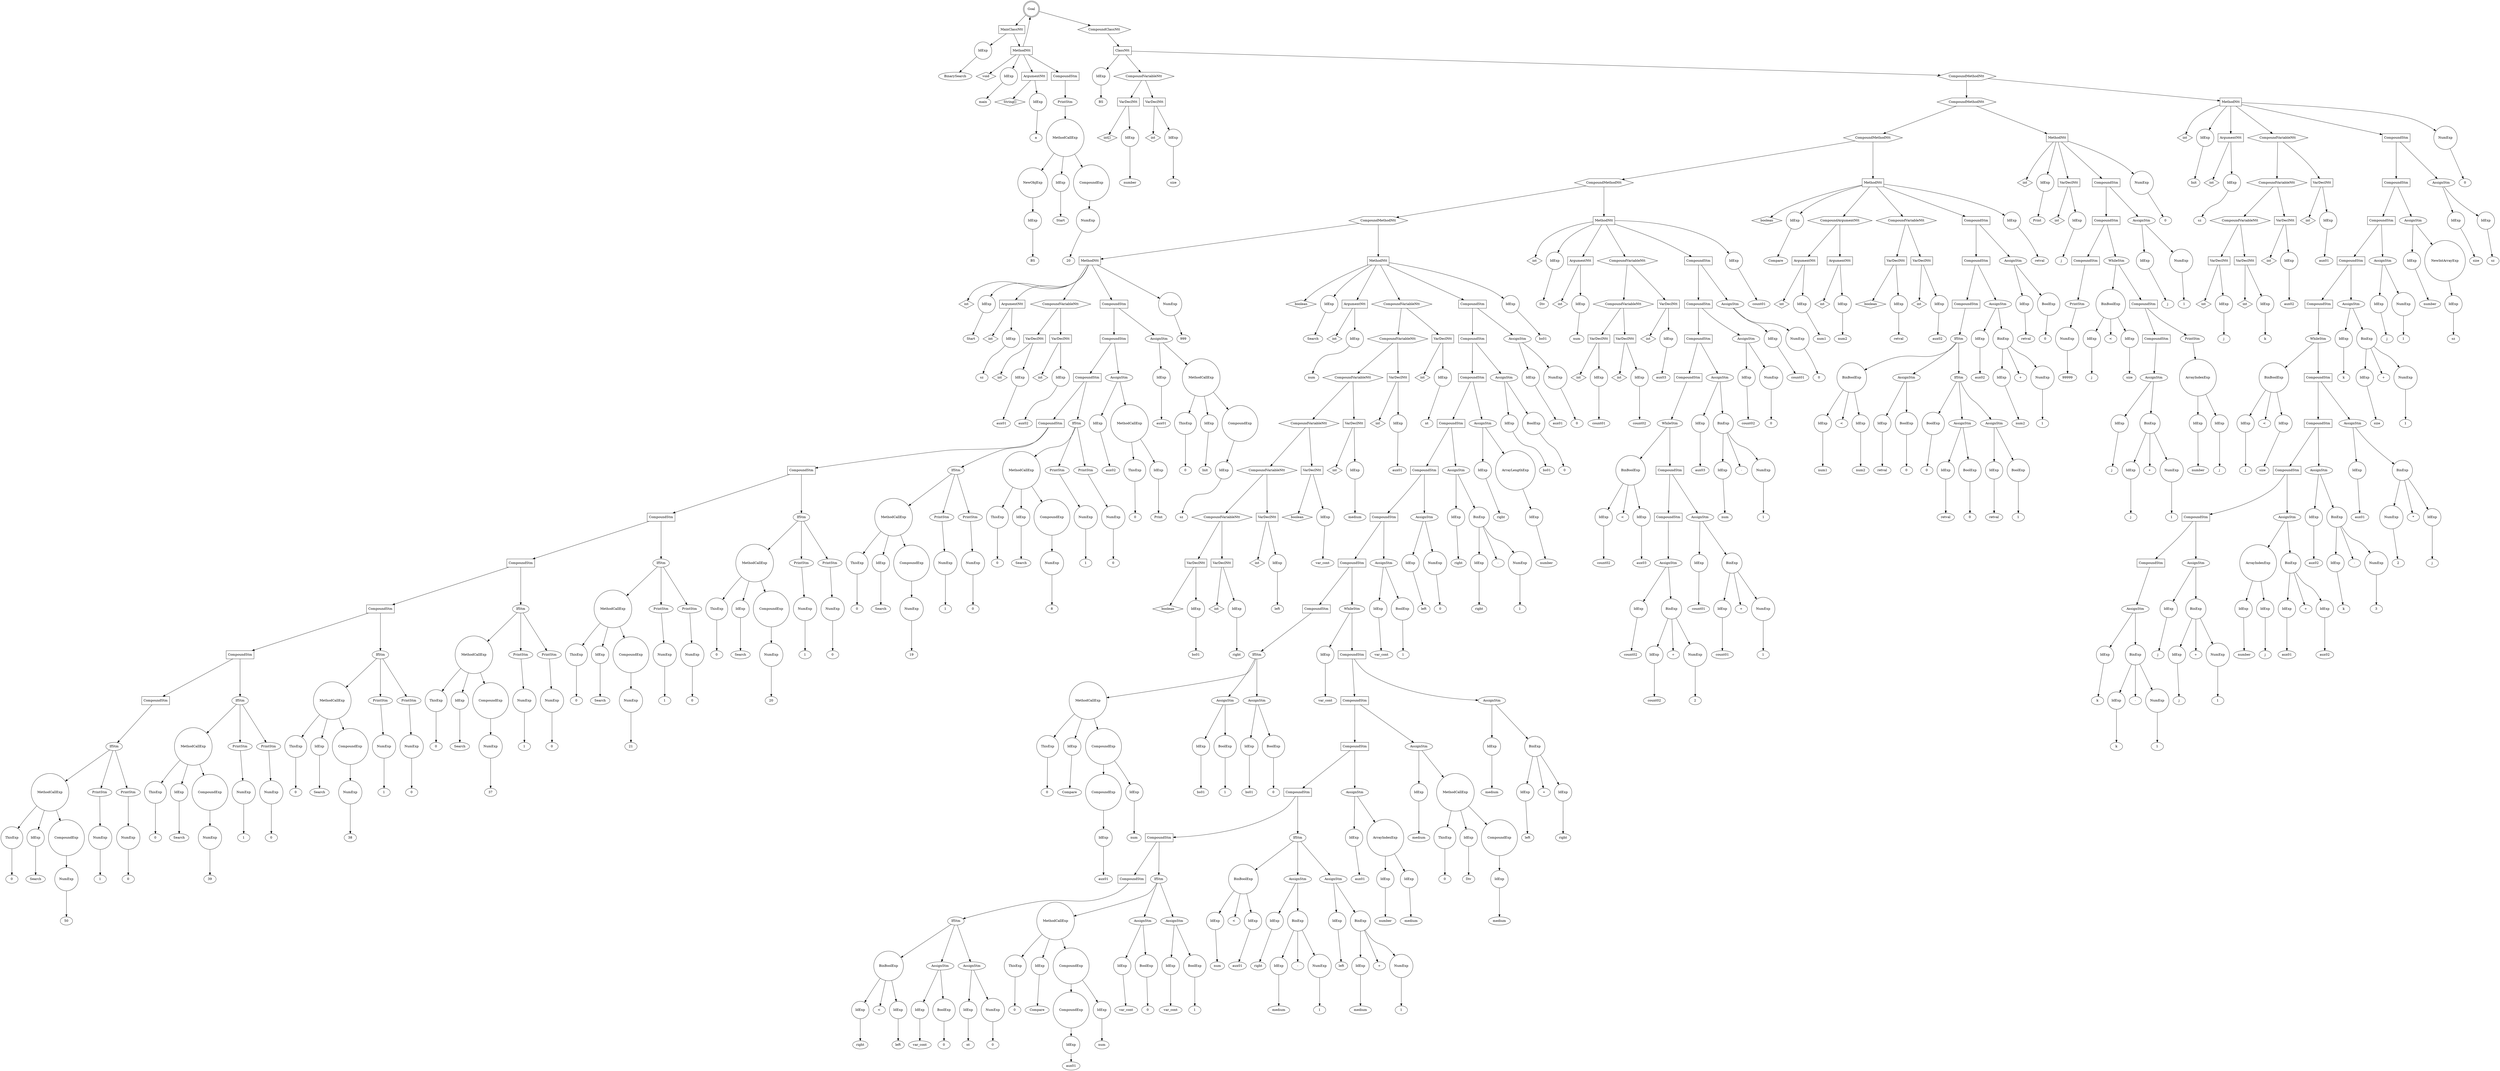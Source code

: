 digraph my_graph {
-1261414160;
-1261414160[label = "Goal", shape = "doublecircle"];
-1261414160->-1261434512;
-1261434512[label = "MainClassNtt", shape = "box"];
-1261434512->-1261434080
-1261434080[label = "IdExp", shape = "circle"];
-1261434080->-1261434064;
-1261434064[label = "BinarySearch"];
-1261434512->-1250949296;
-1250949296[label = "MethodNtt", shape = "box"];
-1250949296->-1261434560;
-1261434560[label = "void", shape = "diamond" ];
-1250949296->-1261434608
-1261434608[label = "IdExp", shape = "circle"];
-1261434608->-1261434592;
-1261434592[label = "main"];
-1250949296->-1261434704;
-1261434704[label = "ArgumentNtt", shape = "box"];
-1261434704->-1261434656;
-1261434656[label = "String[]", shape = "diamond" ];
-1261434704->-1261434128
-1261434128[label = "IdExp", shape = "circle"];
-1261434128->-1261434112;
-1261434112[label = "a"];
-1250949296->-1261434464;
-1261434464[label = "CompoundStm", shape = "polygon"];
-1261434464->-1259338736;
-1259338736[label = "PrintStm", shape = "ellipse"];
-1259338736->-1261434416
-1261434416[label = "MethodCallExp", shape = "circle"];
-1261434416->-1261434224
-1261434224[label = "NewObjExp", shape = "circle"];
-1261434224->-1261434176
-1261434176[label = "IdExp", shape = "circle"];
-1261434176->-1261434160;
-1261434160[label = "BS"];
-1261434416->-1261434272
-1261434272[label = "IdExp", shape = "circle"];
-1261434272->-1261434256;
-1261434256[label = "Start"];
-1261434416->-1261434368;
-1261434368[label = "CompoundExp", shape = "circle"];
-1261434368->-1261434320
-1261434320[label = "NumExp", shape = "circle"];
-1261434320->-1261434304;
-1261434304[label = "20"];
-1250949296->-1261414160->-1261414112;
-1261414112[label = "CompoundClassNtt", shape = "hexagon"];
-1261414112->-1261414064;
-1261414064[label = "ClassNtt", shape = "box"];
-1261414064->-1261434896
-1261434896[label = "IdExp", shape = "circle"];
-1261434896->-1261434880;
-1261434880[label = "BS"];
-1261414064->-1261435280;
-1261435280[label = "CompoundVariableNtt", shape = "hexagon"];
-1261435280->-1261435040;
-1261435040[label = "VarDeclNtt", shape = "box"];
-1261435040->-1261434944;
-1261434944[label = "int[]", shape = "diamond" ];
-1261435040->-1261434992
-1261434992[label = "IdExp", shape = "circle"];
-1261434992->-1261434976;
-1261434976[label = "number"];
-1261435280->-1261435232;
-1261435232[label = "VarDeclNtt", shape = "box"];
-1261435232->-1261435136;
-1261435136[label = "int", shape = "diamond" ];
-1261435232->-1261435184
-1261435184[label = "IdExp", shape = "circle"];
-1261435184->-1261435168;
-1261435168[label = "size"];
-1261414064->-1261414016;
-1261414016[label = "CompoundMethodNtt", shape = "hexagon"];
-1261414016->-1261416320;
-1261416320[label = "CompoundMethodNtt", shape = "hexagon"];
-1261416320->-1261421072;
-1261421072[label = "CompoundMethodNtt", shape = "hexagon"];
-1261421072->-1261418720;
-1261418720[label = "CompoundMethodNtt", shape = "hexagon"];
-1261418720->-1261422416;
-1261422416[label = "CompoundMethodNtt", shape = "hexagon"];
-1261422416->-1250949872;
-1250949872[label = "MethodNtt", shape = "box"];
-1250949872->-1261435328;
-1261435328[label = "int", shape = "diamond" ];
-1250949872->-1261435376
-1261435376[label = "IdExp", shape = "circle"];
-1261435376->-1261435360;
-1261435360[label = "Start"];
-1250949872->-1261435520;
-1261435520[label = "ArgumentNtt", shape = "box"];
-1261435520->-1261435424;
-1261435424[label = "int", shape = "diamond" ];
-1261435520->-1261435472
-1261435472[label = "IdExp", shape = "circle"];
-1261435472->-1261435456;
-1261435456[label = "sz"];
-1250949872->-1261435952;
-1261435952[label = "CompoundVariableNtt", shape = "hexagon"];
-1261435952->-1261435712;
-1261435712[label = "VarDeclNtt", shape = "box"];
-1261435712->-1261435616;
-1261435616[label = "int", shape = "diamond" ];
-1261435712->-1261435664
-1261435664[label = "IdExp", shape = "circle"];
-1261435664->-1261435648;
-1261435648[label = "aux01"];
-1261435952->-1261435904;
-1261435904[label = "VarDeclNtt", shape = "box"];
-1261435904->-1261435808;
-1261435808[label = "int", shape = "diamond" ];
-1261435904->-1261435856
-1261435856[label = "IdExp", shape = "circle"];
-1261435856->-1261435840;
-1261435840[label = "aux02"];
-1250949872->-1261427792;
-1261427792[label = "CompoundStm", shape = "polygon"];
-1261427792->-1261427744;
-1261427744[label = "CompoundStm", shape = "polygon"];
-1261427744->-1261433840;
-1261433840[label = "CompoundStm", shape = "polygon"];
-1261433840->-1261433792;
-1261433792[label = "CompoundStm", shape = "polygon"];
-1261433792->-1261433744;
-1261433744[label = "CompoundStm", shape = "polygon"];
-1261433744->-1261433696;
-1261433696[label = "CompoundStm", shape = "polygon"];
-1261433696->-1261433648;
-1261433648[label = "CompoundStm", shape = "polygon"];
-1261433648->-1261433600;
-1261433600[label = "CompoundStm", shape = "polygon"];
-1261433600->-1261433552;
-1261433552[label = "CompoundStm", shape = "polygon"];
-1261433552->-1261433504;
-1261433504[label = "CompoundStm", shape = "polygon"];
-1261433504->-1261433456;
-1261433456[label = "IfStm", shape = "ellipse"];
-1261433456->-1261433312
-1261433312[label = "MethodCallExp", shape = "circle"];
-1261433312->-1261433120
-1261433120[label = "ThisExp", shape = "circle"];
-1261433120->-1261433104;
-1261433104[label = "0"];
-1261433312->-1261433168
-1261433168[label = "IdExp", shape = "circle"];
-1261433168->-1261433152;
-1261433152[label = "Search"];
-1261433312->-1261433264;
-1261433264[label = "CompoundExp", shape = "circle"];
-1261433264->-1261433216
-1261433216[label = "NumExp", shape = "circle"];
-1261433216->-1261433200;
-1261433200[label = "50"];
-1261433456->-1259336336;
-1259336336[label = "PrintStm", shape = "ellipse"];
-1259336336->-1261433360
-1261433360[label = "NumExp", shape = "circle"];
-1261433360->-1261433344;
-1261433344[label = "1"];
-1261433456->-1259336368;
-1259336368[label = "PrintStm", shape = "ellipse"];
-1259336368->-1261433408
-1261433408[label = "NumExp", shape = "circle"];
-1261433408->-1261433392;
-1261433392[label = "0"];
-1261433552->-1261433072;
-1261433072[label = "IfStm", shape = "ellipse"];
-1261433072->-1261432928
-1261432928[label = "MethodCallExp", shape = "circle"];
-1261432928->-1261432736
-1261432736[label = "ThisExp", shape = "circle"];
-1261432736->-1261432720;
-1261432720[label = "0"];
-1261432928->-1261432784
-1261432784[label = "IdExp", shape = "circle"];
-1261432784->-1261432768;
-1261432768[label = "Search"];
-1261432928->-1261432880;
-1261432880[label = "CompoundExp", shape = "circle"];
-1261432880->-1261432832
-1261432832[label = "NumExp", shape = "circle"];
-1261432832->-1261432816;
-1261432816[label = "39"];
-1261433072->-1259336240;
-1259336240[label = "PrintStm", shape = "ellipse"];
-1259336240->-1261432976
-1261432976[label = "NumExp", shape = "circle"];
-1261432976->-1261432960;
-1261432960[label = "1"];
-1261433072->-1259336272;
-1259336272[label = "PrintStm", shape = "ellipse"];
-1259336272->-1261433024
-1261433024[label = "NumExp", shape = "circle"];
-1261433024->-1261433008;
-1261433008[label = "0"];
-1261433600->-1261432688;
-1261432688[label = "IfStm", shape = "ellipse"];
-1261432688->-1261432544
-1261432544[label = "MethodCallExp", shape = "circle"];
-1261432544->-1261432352
-1261432352[label = "ThisExp", shape = "circle"];
-1261432352->-1261432336;
-1261432336[label = "0"];
-1261432544->-1261432400
-1261432400[label = "IdExp", shape = "circle"];
-1261432400->-1261432384;
-1261432384[label = "Search"];
-1261432544->-1261432496;
-1261432496[label = "CompoundExp", shape = "circle"];
-1261432496->-1261432448
-1261432448[label = "NumExp", shape = "circle"];
-1261432448->-1261432432;
-1261432432[label = "38"];
-1261432688->-1259336144;
-1259336144[label = "PrintStm", shape = "ellipse"];
-1259336144->-1261432592
-1261432592[label = "NumExp", shape = "circle"];
-1261432592->-1261432576;
-1261432576[label = "1"];
-1261432688->-1259336176;
-1259336176[label = "PrintStm", shape = "ellipse"];
-1259336176->-1261432640
-1261432640[label = "NumExp", shape = "circle"];
-1261432640->-1261432624;
-1261432624[label = "0"];
-1261433648->-1261432304;
-1261432304[label = "IfStm", shape = "ellipse"];
-1261432304->-1261432160
-1261432160[label = "MethodCallExp", shape = "circle"];
-1261432160->-1261431968
-1261431968[label = "ThisExp", shape = "circle"];
-1261431968->-1261431952;
-1261431952[label = "0"];
-1261432160->-1261432016
-1261432016[label = "IdExp", shape = "circle"];
-1261432016->-1261432000;
-1261432000[label = "Search"];
-1261432160->-1261432112;
-1261432112[label = "CompoundExp", shape = "circle"];
-1261432112->-1261432064
-1261432064[label = "NumExp", shape = "circle"];
-1261432064->-1261432048;
-1261432048[label = "37"];
-1261432304->-1259336048;
-1259336048[label = "PrintStm", shape = "ellipse"];
-1259336048->-1261432208
-1261432208[label = "NumExp", shape = "circle"];
-1261432208->-1261432192;
-1261432192[label = "1"];
-1261432304->-1259336080;
-1259336080[label = "PrintStm", shape = "ellipse"];
-1259336080->-1261432256
-1261432256[label = "NumExp", shape = "circle"];
-1261432256->-1261432240;
-1261432240[label = "0"];
-1261433696->-1261431920;
-1261431920[label = "IfStm", shape = "ellipse"];
-1261431920->-1261431776
-1261431776[label = "MethodCallExp", shape = "circle"];
-1261431776->-1261431584
-1261431584[label = "ThisExp", shape = "circle"];
-1261431584->-1261431568;
-1261431568[label = "0"];
-1261431776->-1261431632
-1261431632[label = "IdExp", shape = "circle"];
-1261431632->-1261431616;
-1261431616[label = "Search"];
-1261431776->-1261431728;
-1261431728[label = "CompoundExp", shape = "circle"];
-1261431728->-1261431680
-1261431680[label = "NumExp", shape = "circle"];
-1261431680->-1261431664;
-1261431664[label = "21"];
-1261431920->-1259335952;
-1259335952[label = "PrintStm", shape = "ellipse"];
-1259335952->-1261431824
-1261431824[label = "NumExp", shape = "circle"];
-1261431824->-1261431808;
-1261431808[label = "1"];
-1261431920->-1259335984;
-1259335984[label = "PrintStm", shape = "ellipse"];
-1259335984->-1261431872
-1261431872[label = "NumExp", shape = "circle"];
-1261431872->-1261431856;
-1261431856[label = "0"];
-1261433744->-1261431536;
-1261431536[label = "IfStm", shape = "ellipse"];
-1261431536->-1261431392
-1261431392[label = "MethodCallExp", shape = "circle"];
-1261431392->-1261431200
-1261431200[label = "ThisExp", shape = "circle"];
-1261431200->-1261431184;
-1261431184[label = "0"];
-1261431392->-1261431248
-1261431248[label = "IdExp", shape = "circle"];
-1261431248->-1261431232;
-1261431232[label = "Search"];
-1261431392->-1261431344;
-1261431344[label = "CompoundExp", shape = "circle"];
-1261431344->-1261431296
-1261431296[label = "NumExp", shape = "circle"];
-1261431296->-1261431280;
-1261431280[label = "20"];
-1261431536->-1259335856;
-1259335856[label = "PrintStm", shape = "ellipse"];
-1259335856->-1261431440
-1261431440[label = "NumExp", shape = "circle"];
-1261431440->-1261431424;
-1261431424[label = "1"];
-1261431536->-1259335888;
-1259335888[label = "PrintStm", shape = "ellipse"];
-1259335888->-1261431488
-1261431488[label = "NumExp", shape = "circle"];
-1261431488->-1261431472;
-1261431472[label = "0"];
-1261433792->-1261431152;
-1261431152[label = "IfStm", shape = "ellipse"];
-1261431152->-1261431008
-1261431008[label = "MethodCallExp", shape = "circle"];
-1261431008->-1261430816
-1261430816[label = "ThisExp", shape = "circle"];
-1261430816->-1261430800;
-1261430800[label = "0"];
-1261431008->-1261430864
-1261430864[label = "IdExp", shape = "circle"];
-1261430864->-1261430848;
-1261430848[label = "Search"];
-1261431008->-1261430960;
-1261430960[label = "CompoundExp", shape = "circle"];
-1261430960->-1261430912
-1261430912[label = "NumExp", shape = "circle"];
-1261430912->-1261430896;
-1261430896[label = "19"];
-1261431152->-1259335760;
-1259335760[label = "PrintStm", shape = "ellipse"];
-1259335760->-1261431056
-1261431056[label = "NumExp", shape = "circle"];
-1261431056->-1261431040;
-1261431040[label = "1"];
-1261431152->-1259335792;
-1259335792[label = "PrintStm", shape = "ellipse"];
-1259335792->-1261431104
-1261431104[label = "NumExp", shape = "circle"];
-1261431104->-1261431088;
-1261431088[label = "0"];
-1261433840->-1261436912;
-1261436912[label = "IfStm", shape = "ellipse"];
-1261436912->-1261436768
-1261436768[label = "MethodCallExp", shape = "circle"];
-1261436768->-1261436576
-1261436576[label = "ThisExp", shape = "circle"];
-1261436576->-1261436560;
-1261436560[label = "0"];
-1261436768->-1261436624
-1261436624[label = "IdExp", shape = "circle"];
-1261436624->-1261436608;
-1261436608[label = "Search"];
-1261436768->-1261436720;
-1261436720[label = "CompoundExp", shape = "circle"];
-1261436720->-1261436672
-1261436672[label = "NumExp", shape = "circle"];
-1261436672->-1261436656;
-1261436656[label = "8"];
-1261436912->-1259339760;
-1259339760[label = "PrintStm", shape = "ellipse"];
-1259339760->-1261436816
-1261436816[label = "NumExp", shape = "circle"];
-1261436816->-1261436800;
-1261436800[label = "1"];
-1261436912->-1259335696;
-1259335696[label = "PrintStm", shape = "ellipse"];
-1259335696->-1261436864
-1261436864[label = "NumExp", shape = "circle"];
-1261436864->-1261436848;
-1261436848[label = "0"];
-1261427744->-1261436528;
-1261436528[label = "AssignStm", shape = "ellipse"];
-1261436528->-1261436336
-1261436336[label = "IdExp", shape = "circle"];
-1261436336->-1261436320;
-1261436320[label = "aux02"];
-1261436528->-1261436480
-1261436480[label = "MethodCallExp", shape = "circle"];
-1261436480->-1261436384
-1261436384[label = "ThisExp", shape = "circle"];
-1261436384->-1261436368;
-1261436368[label = "0"];
-1261436480->-1261436432
-1261436432[label = "IdExp", shape = "circle"];
-1261436432->-1261436416;
-1261436416[label = "Print"];
-1261427792->-1261436288;
-1261436288[label = "AssignStm", shape = "ellipse"];
-1261436288->-1261436000
-1261436000[label = "IdExp", shape = "circle"];
-1261436000->-1261435984;
-1261435984[label = "aux01"];
-1261436288->-1261436240
-1261436240[label = "MethodCallExp", shape = "circle"];
-1261436240->-1261436048
-1261436048[label = "ThisExp", shape = "circle"];
-1261436048->-1261436032;
-1261436032[label = "0"];
-1261436240->-1261436096
-1261436096[label = "IdExp", shape = "circle"];
-1261436096->-1261436080;
-1261436080[label = "Init"];
-1261436240->-1261436192;
-1261436192[label = "CompoundExp", shape = "circle"];
-1261436192->-1261436144
-1261436144[label = "IdExp", shape = "circle"];
-1261436144->-1261436128;
-1261436128[label = "sz"];
-1250949872->-1261427840
-1261427840[label = "NumExp", shape = "circle"];
-1261427840->-1261427824;
-1261427824[label = "999"];
-1261422416->-1250950512;
-1250950512[label = "MethodNtt", shape = "box"];
-1250950512->-1261427936;
-1261427936[label = "boolean", shape = "diamond" ];
-1250950512->-1261427984
-1261427984[label = "IdExp", shape = "circle"];
-1261427984->-1261427968;
-1261427968[label = "Search"];
-1250950512->-1261428128;
-1261428128[label = "ArgumentNtt", shape = "box"];
-1261428128->-1261428032;
-1261428032[label = "int", shape = "diamond" ];
-1261428128->-1261428080
-1261428080[label = "IdExp", shape = "circle"];
-1261428080->-1261428064;
-1261428064[label = "num"];
-1250950512->-1261429520;
-1261429520[label = "CompoundVariableNtt", shape = "hexagon"];
-1261429520->-1261429328;
-1261429328[label = "CompoundVariableNtt", shape = "hexagon"];
-1261429328->-1261429136;
-1261429136[label = "CompoundVariableNtt", shape = "hexagon"];
-1261429136->-1261428944;
-1261428944[label = "CompoundVariableNtt", shape = "hexagon"];
-1261428944->-1261428752;
-1261428752[label = "CompoundVariableNtt", shape = "hexagon"];
-1261428752->-1261428560;
-1261428560[label = "CompoundVariableNtt", shape = "hexagon"];
-1261428560->-1261428320;
-1261428320[label = "VarDeclNtt", shape = "box"];
-1261428320->-1261428224;
-1261428224[label = "boolean", shape = "diamond" ];
-1261428320->-1261428272
-1261428272[label = "IdExp", shape = "circle"];
-1261428272->-1261428256;
-1261428256[label = "bs01"];
-1261428560->-1261428512;
-1261428512[label = "VarDeclNtt", shape = "box"];
-1261428512->-1261428416;
-1261428416[label = "int", shape = "diamond" ];
-1261428512->-1261428464
-1261428464[label = "IdExp", shape = "circle"];
-1261428464->-1261428448;
-1261428448[label = "right"];
-1261428752->-1261428704;
-1261428704[label = "VarDeclNtt", shape = "box"];
-1261428704->-1261428608;
-1261428608[label = "int", shape = "diamond" ];
-1261428704->-1261428656
-1261428656[label = "IdExp", shape = "circle"];
-1261428656->-1261428640;
-1261428640[label = "left"];
-1261428944->-1261428896;
-1261428896[label = "VarDeclNtt", shape = "box"];
-1261428896->-1261428800;
-1261428800[label = "boolean", shape = "diamond" ];
-1261428896->-1261428848
-1261428848[label = "IdExp", shape = "circle"];
-1261428848->-1261428832;
-1261428832[label = "var_cont"];
-1261429136->-1261429088;
-1261429088[label = "VarDeclNtt", shape = "box"];
-1261429088->-1261428992;
-1261428992[label = "int", shape = "diamond" ];
-1261429088->-1261429040
-1261429040[label = "IdExp", shape = "circle"];
-1261429040->-1261429024;
-1261429024[label = "medium"];
-1261429328->-1261429280;
-1261429280[label = "VarDeclNtt", shape = "box"];
-1261429280->-1261429184;
-1261429184[label = "int", shape = "diamond" ];
-1261429280->-1261429232
-1261429232[label = "IdExp", shape = "circle"];
-1261429232->-1261429216;
-1261429216[label = "aux01"];
-1261429520->-1261429472;
-1261429472[label = "VarDeclNtt", shape = "box"];
-1261429472->-1261429376;
-1261429376[label = "int", shape = "diamond" ];
-1261429472->-1261429424
-1261429424[label = "IdExp", shape = "circle"];
-1261429424->-1261429408;
-1261429408[label = "nt"];
-1250950512->-1261422320;
-1261422320[label = "CompoundStm", shape = "polygon"];
-1261422320->-1261422272;
-1261422272[label = "CompoundStm", shape = "polygon"];
-1261422272->-1261422224;
-1261422224[label = "CompoundStm", shape = "polygon"];
-1261422224->-1261422176;
-1261422176[label = "CompoundStm", shape = "polygon"];
-1261422176->-1261422128;
-1261422128[label = "CompoundStm", shape = "polygon"];
-1261422128->-1261422080;
-1261422080[label = "CompoundStm", shape = "polygon"];
-1261422080->-1261422032;
-1261422032[label = "CompoundStm", shape = "polygon"];
-1261422032->-1261421984;
-1261421984[label = "CompoundStm", shape = "polygon"];
-1261421984->-1261421936;
-1261421936[label = "IfStm", shape = "ellipse"];
-1261421936->-1261421600
-1261421600[label = "MethodCallExp", shape = "circle"];
-1261421600->-1261427456
-1261427456[label = "ThisExp", shape = "circle"];
-1261427456->-1261427440;
-1261427440[label = "0"];
-1261421600->-1261427504
-1261427504[label = "IdExp", shape = "circle"];
-1261427504->-1261427488;
-1261427488[label = "Compare"];
-1261421600->-1261427696;
-1261427696[label = "CompoundExp", shape = "circle"];
-1261427696->-1261427600;
-1261427600[label = "CompoundExp", shape = "circle"];
-1261427600->-1261427552
-1261427552[label = "IdExp", shape = "circle"];
-1261427552->-1261427536;
-1261427536[label = "aux01"];
-1261427696->-1261427648
-1261427648[label = "IdExp", shape = "circle"];
-1261427648->-1261427632;
-1261427632[label = "num"];
-1261421936->-1261421744;
-1261421744[label = "AssignStm", shape = "ellipse"];
-1261421744->-1261421648
-1261421648[label = "IdExp", shape = "circle"];
-1261421648->-1261421632;
-1261421632[label = "bs01"];
-1261421744->-1261421696
-1261421696[label = "BoolExp", shape = "circle"];
-1261421696->-1261421680;
-1261421680[label = "1"];
-1261421936->-1261421888;
-1261421888[label = "AssignStm", shape = "ellipse"];
-1261421888->-1261421792
-1261421792[label = "IdExp", shape = "circle"];
-1261421792->-1261421776;
-1261421776[label = "bs01"];
-1261421888->-1261421840
-1261421840[label = "BoolExp", shape = "circle"];
-1261421840->-1261421824;
-1261421824[label = "0"];
-1261422032->-1261427408;
-1261427408[label = "WhileStm", shape = "ellipse"];
-1261427408->-1261430576
-1261430576[label = "IdExp", shape = "circle"];
-1261430576->-1261430560;
-1261430560[label = "var_cont"];
-1261427408->-1261427360;
-1261427360[label = "CompoundStm", shape = "polygon"];
-1261427360->-1261427312;
-1261427312[label = "CompoundStm", shape = "polygon"];
-1261427312->-1261427264;
-1261427264[label = "CompoundStm", shape = "polygon"];
-1261427264->-1261427216;
-1261427216[label = "CompoundStm", shape = "polygon"];
-1261427216->-1261427168;
-1261427168[label = "CompoundStm", shape = "polygon"];
-1261427168->-1261427120;
-1261427120[label = "CompoundStm", shape = "polygon"];
-1261427120->-1261427072;
-1261427072[label = "IfStm", shape = "ellipse"];
-1261427072->-1261426736;
-1261426736[label = "BinBoolExp", shape = "circle"];
-1261426736->-1261426640
-1261426640[label = "IdExp", shape = "circle"];
-1261426640->-1261426624;
-1261426624[label = "right"];
-1261426736->-1261426712;
-1261426712[label = "<" ];
-1261426736->-1261426688
-1261426688[label = "IdExp", shape = "circle"];
-1261426688->-1261426672;
-1261426672[label = "left"];
-1261427072->-1261426880;
-1261426880[label = "AssignStm", shape = "ellipse"];
-1261426880->-1261426784
-1261426784[label = "IdExp", shape = "circle"];
-1261426784->-1261426768;
-1261426768[label = "var_cont"];
-1261426880->-1261426832
-1261426832[label = "BoolExp", shape = "circle"];
-1261426832->-1261426816;
-1261426816[label = "0"];
-1261427072->-1261427024;
-1261427024[label = "AssignStm", shape = "ellipse"];
-1261427024->-1261426928
-1261426928[label = "IdExp", shape = "circle"];
-1261426928->-1261426912;
-1261426912[label = "nt"];
-1261427024->-1261426976
-1261426976[label = "NumExp", shape = "circle"];
-1261426976->-1261426960;
-1261426960[label = "0"];
-1261427168->-1261426592;
-1261426592[label = "IfStm", shape = "ellipse"];
-1261426592->-1261426256
-1261426256[label = "MethodCallExp", shape = "circle"];
-1261426256->-1261425968
-1261425968[label = "ThisExp", shape = "circle"];
-1261425968->-1261425952;
-1261425952[label = "0"];
-1261426256->-1261426016
-1261426016[label = "IdExp", shape = "circle"];
-1261426016->-1261426000;
-1261426000[label = "Compare"];
-1261426256->-1261426208;
-1261426208[label = "CompoundExp", shape = "circle"];
-1261426208->-1261426112;
-1261426112[label = "CompoundExp", shape = "circle"];
-1261426112->-1261426064
-1261426064[label = "IdExp", shape = "circle"];
-1261426064->-1261426048;
-1261426048[label = "aux01"];
-1261426208->-1261426160
-1261426160[label = "IdExp", shape = "circle"];
-1261426160->-1261426144;
-1261426144[label = "num"];
-1261426592->-1261426400;
-1261426400[label = "AssignStm", shape = "ellipse"];
-1261426400->-1261426304
-1261426304[label = "IdExp", shape = "circle"];
-1261426304->-1261426288;
-1261426288[label = "var_cont"];
-1261426400->-1261426352
-1261426352[label = "BoolExp", shape = "circle"];
-1261426352->-1261426336;
-1261426336[label = "0"];
-1261426592->-1261426544;
-1261426544[label = "AssignStm", shape = "ellipse"];
-1261426544->-1261426448
-1261426448[label = "IdExp", shape = "circle"];
-1261426448->-1261426432;
-1261426432[label = "var_cont"];
-1261426544->-1261426496
-1261426496[label = "BoolExp", shape = "circle"];
-1261426496->-1261426480;
-1261426480[label = "1"];
-1261427216->-1261425920;
-1261425920[label = "IfStm", shape = "ellipse"];
-1261425920->-1261425392;
-1261425392[label = "BinBoolExp", shape = "circle"];
-1261425392->-1261425296
-1261425296[label = "IdExp", shape = "circle"];
-1261425296->-1261425280;
-1261425280[label = "num"];
-1261425392->-1261425368;
-1261425368[label = "<" ];
-1261425392->-1261425344
-1261425344[label = "IdExp", shape = "circle"];
-1261425344->-1261425328;
-1261425328[label = "aux01"];
-1261425920->-1261425632;
-1261425632[label = "AssignStm", shape = "ellipse"];
-1261425632->-1261425440
-1261425440[label = "IdExp", shape = "circle"];
-1261425440->-1261425424;
-1261425424[label = "right"];
-1261425632->-1261425584;
-1261425584[label = "BinExp", shape = "circle"];
-1261425584->-1261425488
-1261425488[label = "IdExp", shape = "circle"];
-1261425488->-1261425472;
-1261425472[label = "medium"];
-1261425584->-1261425560;
-1261425560[label = "-" ];
-1261425584->-1261425536
-1261425536[label = "NumExp", shape = "circle"];
-1261425536->-1261425520;
-1261425520[label = "1"];
-1261425920->-1261425872;
-1261425872[label = "AssignStm", shape = "ellipse"];
-1261425872->-1261425680
-1261425680[label = "IdExp", shape = "circle"];
-1261425680->-1261425664;
-1261425664[label = "left"];
-1261425872->-1261425824;
-1261425824[label = "BinExp", shape = "circle"];
-1261425824->-1261425728
-1261425728[label = "IdExp", shape = "circle"];
-1261425728->-1261425712;
-1261425712[label = "medium"];
-1261425824->-1261425800;
-1261425800[label = "+" ];
-1261425824->-1261425776
-1261425776[label = "NumExp", shape = "circle"];
-1261425776->-1261425760;
-1261425760[label = "1"];
-1261427264->-1261425248;
-1261425248[label = "AssignStm", shape = "ellipse"];
-1261425248->-1261425056
-1261425056[label = "IdExp", shape = "circle"];
-1261425056->-1261425040;
-1261425040[label = "aux01"];
-1261425248->-1261425200
-1261425200[label = "ArrayIndexExp", shape = "circle"];
-1261425200->-1261425104
-1261425104[label = "IdExp", shape = "circle"];
-1261425104->-1261425088;
-1261425088[label = "number"];
-1261425200->-1261425152
-1261425152[label = "IdExp", shape = "circle"];
-1261425152->-1261425136;
-1261425136[label = "medium"];
-1261427312->-1261425008;
-1261425008[label = "AssignStm", shape = "ellipse"];
-1261425008->-1261424720
-1261424720[label = "IdExp", shape = "circle"];
-1261424720->-1261424704;
-1261424704[label = "medium"];
-1261425008->-1261424960
-1261424960[label = "MethodCallExp", shape = "circle"];
-1261424960->-1261424768
-1261424768[label = "ThisExp", shape = "circle"];
-1261424768->-1261424752;
-1261424752[label = "0"];
-1261424960->-1261424816
-1261424816[label = "IdExp", shape = "circle"];
-1261424816->-1261424800;
-1261424800[label = "Div"];
-1261424960->-1261424912;
-1261424912[label = "CompoundExp", shape = "circle"];
-1261424912->-1261424864
-1261424864[label = "IdExp", shape = "circle"];
-1261424864->-1261424848;
-1261424848[label = "medium"];
-1261427360->-1261424672;
-1261424672[label = "AssignStm", shape = "ellipse"];
-1261424672->-1261430624
-1261430624[label = "IdExp", shape = "circle"];
-1261430624->-1261430608;
-1261430608[label = "medium"];
-1261424672->-1261430768;
-1261430768[label = "BinExp", shape = "circle"];
-1261430768->-1261430672
-1261430672[label = "IdExp", shape = "circle"];
-1261430672->-1261430656;
-1261430656[label = "left"];
-1261430768->-1261430744;
-1261430744[label = "+" ];
-1261430768->-1261430720
-1261430720[label = "IdExp", shape = "circle"];
-1261430720->-1261430704;
-1261430704[label = "right"];
-1261422080->-1261430528;
-1261430528[label = "AssignStm", shape = "ellipse"];
-1261430528->-1261430432
-1261430432[label = "IdExp", shape = "circle"];
-1261430432->-1261430416;
-1261430416[label = "var_cont"];
-1261430528->-1261430480
-1261430480[label = "BoolExp", shape = "circle"];
-1261430480->-1261430464;
-1261430464[label = "1"];
-1261422128->-1261430384;
-1261430384[label = "AssignStm", shape = "ellipse"];
-1261430384->-1261430288
-1261430288[label = "IdExp", shape = "circle"];
-1261430288->-1261430272;
-1261430272[label = "left"];
-1261430384->-1261430336
-1261430336[label = "NumExp", shape = "circle"];
-1261430336->-1261430320;
-1261430320[label = "0"];
-1261422176->-1261430240;
-1261430240[label = "AssignStm", shape = "ellipse"];
-1261430240->-1261430048
-1261430048[label = "IdExp", shape = "circle"];
-1261430048->-1261430032;
-1261430032[label = "right"];
-1261430240->-1261430192;
-1261430192[label = "BinExp", shape = "circle"];
-1261430192->-1261430096
-1261430096[label = "IdExp", shape = "circle"];
-1261430096->-1261430080;
-1261430080[label = "right"];
-1261430192->-1261430168;
-1261430168[label = "-" ];
-1261430192->-1261430144
-1261430144[label = "NumExp", shape = "circle"];
-1261430144->-1261430128;
-1261430128[label = "1"];
-1261422224->-1261430000;
-1261430000[label = "AssignStm", shape = "ellipse"];
-1261430000->-1261429856
-1261429856[label = "IdExp", shape = "circle"];
-1261429856->-1261429840;
-1261429840[label = "right"];
-1261430000->-1261429952
-1261429952[label = "ArrayLengthExp", shape = "circle"];
-1261429952->-1261429904
-1261429904[label = "IdExp", shape = "circle"];
-1261429904->-1261429888;
-1261429888[label = "number"];
-1261422272->-1261429808;
-1261429808[label = "AssignStm", shape = "ellipse"];
-1261429808->-1261429712
-1261429712[label = "IdExp", shape = "circle"];
-1261429712->-1261429696;
-1261429696[label = "bs01"];
-1261429808->-1261429760
-1261429760[label = "BoolExp", shape = "circle"];
-1261429760->-1261429744;
-1261429744[label = "0"];
-1261422320->-1261429664;
-1261429664[label = "AssignStm", shape = "ellipse"];
-1261429664->-1261429568
-1261429568[label = "IdExp", shape = "circle"];
-1261429568->-1261429552;
-1261429552[label = "aux01"];
-1261429664->-1261429616
-1261429616[label = "NumExp", shape = "circle"];
-1261429616->-1261429600;
-1261429600[label = "0"];
-1250950512->-1261422368
-1261422368[label = "IdExp", shape = "circle"];
-1261422368->-1261422352;
-1261422352[label = "bs01"];
-1261418720->-1250950768;
-1250950768[label = "MethodNtt", shape = "box"];
-1250950768->-1261422464;
-1261422464[label = "int", shape = "diamond" ];
-1250950768->-1261422512
-1261422512[label = "IdExp", shape = "circle"];
-1261422512->-1261422496;
-1261422496[label = "Div"];
-1250950768->-1261422656;
-1261422656[label = "ArgumentNtt", shape = "box"];
-1261422656->-1261422560;
-1261422560[label = "int", shape = "diamond" ];
-1261422656->-1261422608
-1261422608[label = "IdExp", shape = "circle"];
-1261422608->-1261422592;
-1261422592[label = "num"];
-1250950768->-1261423280;
-1261423280[label = "CompoundVariableNtt", shape = "hexagon"];
-1261423280->-1261423088;
-1261423088[label = "CompoundVariableNtt", shape = "hexagon"];
-1261423088->-1261422848;
-1261422848[label = "VarDeclNtt", shape = "box"];
-1261422848->-1261422752;
-1261422752[label = "int", shape = "diamond" ];
-1261422848->-1261422800
-1261422800[label = "IdExp", shape = "circle"];
-1261422800->-1261422784;
-1261422784[label = "count01"];
-1261423088->-1261423040;
-1261423040[label = "VarDeclNtt", shape = "box"];
-1261423040->-1261422944;
-1261422944[label = "int", shape = "diamond" ];
-1261423040->-1261422992
-1261422992[label = "IdExp", shape = "circle"];
-1261422992->-1261422976;
-1261422976[label = "count02"];
-1261423280->-1261423232;
-1261423232[label = "VarDeclNtt", shape = "box"];
-1261423232->-1261423136;
-1261423136[label = "int", shape = "diamond" ];
-1261423232->-1261423184
-1261423184[label = "IdExp", shape = "circle"];
-1261423184->-1261423168;
-1261423168[label = "aux03"];
-1250950768->-1261418624;
-1261418624[label = "CompoundStm", shape = "polygon"];
-1261418624->-1261418576;
-1261418576[label = "CompoundStm", shape = "polygon"];
-1261418576->-1261418528;
-1261418528[label = "CompoundStm", shape = "polygon"];
-1261418528->-1261424624;
-1261424624[label = "CompoundStm", shape = "polygon"];
-1261424624->-1261424576;
-1261424576[label = "WhileStm", shape = "ellipse"];
-1261424576->-1261423952;
-1261423952[label = "BinBoolExp", shape = "circle"];
-1261423952->-1261423856
-1261423856[label = "IdExp", shape = "circle"];
-1261423856->-1261423840;
-1261423840[label = "count02"];
-1261423952->-1261423928;
-1261423928[label = "<" ];
-1261423952->-1261423904
-1261423904[label = "IdExp", shape = "circle"];
-1261423904->-1261423888;
-1261423888[label = "aux03"];
-1261424576->-1261424528;
-1261424528[label = "CompoundStm", shape = "polygon"];
-1261424528->-1261424480;
-1261424480[label = "CompoundStm", shape = "polygon"];
-1261424480->-1261424432;
-1261424432[label = "AssignStm", shape = "ellipse"];
-1261424432->-1261424240
-1261424240[label = "IdExp", shape = "circle"];
-1261424240->-1261424224;
-1261424224[label = "count02"];
-1261424432->-1261424384;
-1261424384[label = "BinExp", shape = "circle"];
-1261424384->-1261424288
-1261424288[label = "IdExp", shape = "circle"];
-1261424288->-1261424272;
-1261424272[label = "count02"];
-1261424384->-1261424360;
-1261424360[label = "+" ];
-1261424384->-1261424336
-1261424336[label = "NumExp", shape = "circle"];
-1261424336->-1261424320;
-1261424320[label = "2"];
-1261424528->-1261424192;
-1261424192[label = "AssignStm", shape = "ellipse"];
-1261424192->-1261424000
-1261424000[label = "IdExp", shape = "circle"];
-1261424000->-1261423984;
-1261423984[label = "count01"];
-1261424192->-1261424144;
-1261424144[label = "BinExp", shape = "circle"];
-1261424144->-1261424048
-1261424048[label = "IdExp", shape = "circle"];
-1261424048->-1261424032;
-1261424032[label = "count01"];
-1261424144->-1261424120;
-1261424120[label = "+" ];
-1261424144->-1261424096
-1261424096[label = "NumExp", shape = "circle"];
-1261424096->-1261424080;
-1261424080[label = "1"];
-1261418528->-1261423808;
-1261423808[label = "AssignStm", shape = "ellipse"];
-1261423808->-1261423616
-1261423616[label = "IdExp", shape = "circle"];
-1261423616->-1261423600;
-1261423600[label = "aux03"];
-1261423808->-1261423760;
-1261423760[label = "BinExp", shape = "circle"];
-1261423760->-1261423664
-1261423664[label = "IdExp", shape = "circle"];
-1261423664->-1261423648;
-1261423648[label = "num"];
-1261423760->-1261423736;
-1261423736[label = "-" ];
-1261423760->-1261423712
-1261423712[label = "NumExp", shape = "circle"];
-1261423712->-1261423696;
-1261423696[label = "1"];
-1261418576->-1261423568;
-1261423568[label = "AssignStm", shape = "ellipse"];
-1261423568->-1261423472
-1261423472[label = "IdExp", shape = "circle"];
-1261423472->-1261423456;
-1261423456[label = "count02"];
-1261423568->-1261423520
-1261423520[label = "NumExp", shape = "circle"];
-1261423520->-1261423504;
-1261423504[label = "0"];
-1261418624->-1261423424;
-1261423424[label = "AssignStm", shape = "ellipse"];
-1261423424->-1261423328
-1261423328[label = "IdExp", shape = "circle"];
-1261423328->-1261423312;
-1261423312[label = "count01"];
-1261423424->-1261423376
-1261423376[label = "NumExp", shape = "circle"];
-1261423376->-1261423360;
-1261423360[label = "0"];
-1250950768->-1261418672
-1261418672[label = "IdExp", shape = "circle"];
-1261418672->-1261418656;
-1261418656[label = "count01"];
-1261421072->-1250951024;
-1250951024[label = "MethodNtt", shape = "box"];
-1250951024->-1261418768;
-1261418768[label = "boolean", shape = "diamond" ];
-1250951024->-1261418816
-1261418816[label = "IdExp", shape = "circle"];
-1261418816->-1261418800;
-1261418800[label = "Compare"];
-1250951024->-1261419200;
-1261419200[label = "CompoundArgumentNtt", shape = "hexagon"];
-1261419200->-1261418960;
-1261418960[label = "ArgumentNtt", shape = "box"];
-1261418960->-1261418864;
-1261418864[label = "int", shape = "diamond" ];
-1261418960->-1261418912
-1261418912[label = "IdExp", shape = "circle"];
-1261418912->-1261418896;
-1261418896[label = "num1"];
-1261419200->-1261419152;
-1261419152[label = "ArgumentNtt", shape = "box"];
-1261419152->-1261419056;
-1261419056[label = "int", shape = "diamond" ];
-1261419152->-1261419104
-1261419104[label = "IdExp", shape = "circle"];
-1261419104->-1261419088;
-1261419088[label = "num2"];
-1250951024->-1261419584;
-1261419584[label = "CompoundVariableNtt", shape = "hexagon"];
-1261419584->-1261419344;
-1261419344[label = "VarDeclNtt", shape = "box"];
-1261419344->-1261419248;
-1261419248[label = "boolean", shape = "diamond" ];
-1261419344->-1261419296
-1261419296[label = "IdExp", shape = "circle"];
-1261419296->-1261419280;
-1261419280[label = "retval"];
-1261419584->-1261419536;
-1261419536[label = "VarDeclNtt", shape = "box"];
-1261419536->-1261419440;
-1261419440[label = "int", shape = "diamond" ];
-1261419536->-1261419488
-1261419488[label = "IdExp", shape = "circle"];
-1261419488->-1261419472;
-1261419472[label = "aux02"];
-1250951024->-1261420976;
-1261420976[label = "CompoundStm", shape = "polygon"];
-1261420976->-1261420928;
-1261420928[label = "CompoundStm", shape = "polygon"];
-1261420928->-1261420880;
-1261420880[label = "CompoundStm", shape = "polygon"];
-1261420880->-1261420832;
-1261420832[label = "IfStm", shape = "ellipse"];
-1261420832->-1261420112;
-1261420112[label = "BinBoolExp", shape = "circle"];
-1261420112->-1261420016
-1261420016[label = "IdExp", shape = "circle"];
-1261420016->-1261420000;
-1261420000[label = "num1"];
-1261420112->-1261420088;
-1261420088[label = "<" ];
-1261420112->-1261420064
-1261420064[label = "IdExp", shape = "circle"];
-1261420064->-1261420048;
-1261420048[label = "num2"];
-1261420832->-1261420256;
-1261420256[label = "AssignStm", shape = "ellipse"];
-1261420256->-1261420160
-1261420160[label = "IdExp", shape = "circle"];
-1261420160->-1261420144;
-1261420144[label = "retval"];
-1261420256->-1261420208
-1261420208[label = "BoolExp", shape = "circle"];
-1261420208->-1261420192;
-1261420192[label = "0"];
-1261420832->-1261420784;
-1261420784[label = "IfStm", shape = "ellipse"];
-1261420784->-1261420448
-1261420448[label = "BoolExp", shape = "circle"];
-1261420448->-1261420432;
-1261420432[label = "0"];
-1261420784->-1261420592;
-1261420592[label = "AssignStm", shape = "ellipse"];
-1261420592->-1261420496
-1261420496[label = "IdExp", shape = "circle"];
-1261420496->-1261420480;
-1261420480[label = "retval"];
-1261420592->-1261420544
-1261420544[label = "BoolExp", shape = "circle"];
-1261420544->-1261420528;
-1261420528[label = "0"];
-1261420784->-1261420736;
-1261420736[label = "AssignStm", shape = "ellipse"];
-1261420736->-1261420640
-1261420640[label = "IdExp", shape = "circle"];
-1261420640->-1261420624;
-1261420624[label = "retval"];
-1261420736->-1261420688
-1261420688[label = "BoolExp", shape = "circle"];
-1261420688->-1261420672;
-1261420672[label = "1"];
-1261420928->-1261419968;
-1261419968[label = "AssignStm", shape = "ellipse"];
-1261419968->-1261419776
-1261419776[label = "IdExp", shape = "circle"];
-1261419776->-1261419760;
-1261419760[label = "aux02"];
-1261419968->-1261419920;
-1261419920[label = "BinExp", shape = "circle"];
-1261419920->-1261419824
-1261419824[label = "IdExp", shape = "circle"];
-1261419824->-1261419808;
-1261419808[label = "num2"];
-1261419920->-1261419896;
-1261419896[label = "+" ];
-1261419920->-1261419872
-1261419872[label = "NumExp", shape = "circle"];
-1261419872->-1261419856;
-1261419856[label = "1"];
-1261420976->-1261419728;
-1261419728[label = "AssignStm", shape = "ellipse"];
-1261419728->-1261419632
-1261419632[label = "IdExp", shape = "circle"];
-1261419632->-1261419616;
-1261419616[label = "retval"];
-1261419728->-1261419680
-1261419680[label = "BoolExp", shape = "circle"];
-1261419680->-1261419664;
-1261419664[label = "0"];
-1250951024->-1261421024
-1261421024[label = "IdExp", shape = "circle"];
-1261421024->-1261421008;
-1261421008[label = "retval"];
-1261416320->-1250951152;
-1250951152[label = "MethodNtt", shape = "box"];
-1250951152->-1261421120;
-1261421120[label = "int", shape = "diamond" ];
-1250951152->-1261421168
-1261421168[label = "IdExp", shape = "circle"];
-1261421168->-1261421152;
-1261421152[label = "Print"];
-1250951152->-1261421312;
-1261421312[label = "VarDeclNtt", shape = "box"];
-1261421312->-1261421216;
-1261421216[label = "int", shape = "diamond" ];
-1261421312->-1261421264
-1261421264[label = "IdExp", shape = "circle"];
-1261421264->-1261421248;
-1261421248[label = "j"];
-1250951152->-1261416224;
-1261416224[label = "CompoundStm", shape = "polygon"];
-1261416224->-1261416176;
-1261416176[label = "CompoundStm", shape = "polygon"];
-1261416176->-1261416128;
-1261416128[label = "CompoundStm", shape = "polygon"];
-1261416128->-1259332272;
-1259332272[label = "PrintStm", shape = "ellipse"];
-1259332272->-1261416080
-1261416080[label = "NumExp", shape = "circle"];
-1261416080->-1261416064;
-1261416064[label = "99999"];
-1261416176->-1261416032;
-1261416032[label = "WhileStm", shape = "ellipse"];
-1261416032->-1261415504;
-1261415504[label = "BinBoolExp", shape = "circle"];
-1261415504->-1261421552
-1261421552[label = "IdExp", shape = "circle"];
-1261421552->-1261421536;
-1261421536[label = "j"];
-1261415504->-1261415480;
-1261415480[label = "<" ];
-1261415504->-1261415456
-1261415456[label = "IdExp", shape = "circle"];
-1261415456->-1261415440;
-1261415440[label = "size"];
-1261416032->-1261415984;
-1261415984[label = "CompoundStm", shape = "polygon"];
-1261415984->-1261415936;
-1261415936[label = "CompoundStm", shape = "polygon"];
-1261415936->-1261415888;
-1261415888[label = "AssignStm", shape = "ellipse"];
-1261415888->-1261415696
-1261415696[label = "IdExp", shape = "circle"];
-1261415696->-1261415680;
-1261415680[label = "j"];
-1261415888->-1261415840;
-1261415840[label = "BinExp", shape = "circle"];
-1261415840->-1261415744
-1261415744[label = "IdExp", shape = "circle"];
-1261415744->-1261415728;
-1261415728[label = "j"];
-1261415840->-1261415816;
-1261415816[label = "+" ];
-1261415840->-1261415792
-1261415792[label = "NumExp", shape = "circle"];
-1261415792->-1261415776;
-1261415776[label = "1"];
-1261415984->-1259332176;
-1259332176[label = "PrintStm", shape = "ellipse"];
-1259332176->-1261415648
-1261415648[label = "ArrayIndexExp", shape = "circle"];
-1261415648->-1261415552
-1261415552[label = "IdExp", shape = "circle"];
-1261415552->-1261415536;
-1261415536[label = "number"];
-1261415648->-1261415600
-1261415600[label = "IdExp", shape = "circle"];
-1261415600->-1261415584;
-1261415584[label = "j"];
-1261416224->-1261421504;
-1261421504[label = "AssignStm", shape = "ellipse"];
-1261421504->-1261421408
-1261421408[label = "IdExp", shape = "circle"];
-1261421408->-1261421392;
-1261421392[label = "j"];
-1261421504->-1261421456
-1261421456[label = "NumExp", shape = "circle"];
-1261421456->-1261421440;
-1261421440[label = "1"];
-1250951152->-1261416272
-1261416272[label = "NumExp", shape = "circle"];
-1261416272->-1261416256;
-1261416256[label = "0"];
-1261414016->-1250943088;
-1250943088[label = "MethodNtt", shape = "box"];
-1250943088->-1261416368;
-1261416368[label = "int", shape = "diamond" ];
-1250943088->-1261416416
-1261416416[label = "IdExp", shape = "circle"];
-1261416416->-1261416400;
-1261416400[label = "Init"];
-1250943088->-1261416560;
-1261416560[label = "ArgumentNtt", shape = "box"];
-1261416560->-1261416464;
-1261416464[label = "int", shape = "diamond" ];
-1261416560->-1261416512
-1261416512[label = "IdExp", shape = "circle"];
-1261416512->-1261416496;
-1261416496[label = "sz"];
-1250943088->-1261417376;
-1261417376[label = "CompoundVariableNtt", shape = "hexagon"];
-1261417376->-1261417184;
-1261417184[label = "CompoundVariableNtt", shape = "hexagon"];
-1261417184->-1261416992;
-1261416992[label = "CompoundVariableNtt", shape = "hexagon"];
-1261416992->-1261416752;
-1261416752[label = "VarDeclNtt", shape = "box"];
-1261416752->-1261416656;
-1261416656[label = "int", shape = "diamond" ];
-1261416752->-1261416704
-1261416704[label = "IdExp", shape = "circle"];
-1261416704->-1261416688;
-1261416688[label = "j"];
-1261416992->-1261416944;
-1261416944[label = "VarDeclNtt", shape = "box"];
-1261416944->-1261416848;
-1261416848[label = "int", shape = "diamond" ];
-1261416944->-1261416896
-1261416896[label = "IdExp", shape = "circle"];
-1261416896->-1261416880;
-1261416880[label = "k"];
-1261417184->-1261417136;
-1261417136[label = "VarDeclNtt", shape = "box"];
-1261417136->-1261417040;
-1261417040[label = "int", shape = "diamond" ];
-1261417136->-1261417088
-1261417088[label = "IdExp", shape = "circle"];
-1261417088->-1261417072;
-1261417072[label = "aux02"];
-1261417376->-1261417328;
-1261417328[label = "VarDeclNtt", shape = "box"];
-1261417328->-1261417232;
-1261417232[label = "int", shape = "diamond" ];
-1261417328->-1261417280
-1261417280[label = "IdExp", shape = "circle"];
-1261417280->-1261417264;
-1261417264[label = "aux01"];
-1250943088->-1261413920;
-1261413920[label = "CompoundStm", shape = "polygon"];
-1261413920->-1261413872;
-1261413872[label = "CompoundStm", shape = "polygon"];
-1261413872->-1261413824;
-1261413824[label = "CompoundStm", shape = "polygon"];
-1261413824->-1261413776;
-1261413776[label = "CompoundStm", shape = "polygon"];
-1261413776->-1261413728;
-1261413728[label = "CompoundStm", shape = "polygon"];
-1261413728->-1261413680;
-1261413680[label = "WhileStm", shape = "ellipse"];
-1261413680->-1261418240;
-1261418240[label = "BinBoolExp", shape = "circle"];
-1261418240->-1261418144
-1261418144[label = "IdExp", shape = "circle"];
-1261418144->-1261418128;
-1261418128[label = "j"];
-1261418240->-1261418216;
-1261418216[label = "<" ];
-1261418240->-1261418192
-1261418192[label = "IdExp", shape = "circle"];
-1261418192->-1261418176;
-1261418176[label = "size"];
-1261413680->-1261413632;
-1261413632[label = "CompoundStm", shape = "polygon"];
-1261413632->-1261413584;
-1261413584[label = "CompoundStm", shape = "polygon"];
-1261413584->-1261413536;
-1261413536[label = "CompoundStm", shape = "polygon"];
-1261413536->-1261413488;
-1261413488[label = "CompoundStm", shape = "polygon"];
-1261413488->-1261413440;
-1261413440[label = "CompoundStm", shape = "polygon"];
-1261413440->-1261413392;
-1261413392[label = "AssignStm", shape = "ellipse"];
-1261413392->-1261413200
-1261413200[label = "IdExp", shape = "circle"];
-1261413200->-1261413184;
-1261413184[label = "k"];
-1261413392->-1261413344;
-1261413344[label = "BinExp", shape = "circle"];
-1261413344->-1261413248
-1261413248[label = "IdExp", shape = "circle"];
-1261413248->-1261413232;
-1261413232[label = "k"];
-1261413344->-1261413320;
-1261413320[label = "-" ];
-1261413344->-1261413296
-1261413296[label = "NumExp", shape = "circle"];
-1261413296->-1261413280;
-1261413280[label = "1"];
-1261413488->-1261413152;
-1261413152[label = "AssignStm", shape = "ellipse"];
-1261413152->-1261412960
-1261412960[label = "IdExp", shape = "circle"];
-1261412960->-1261412944;
-1261412944[label = "j"];
-1261413152->-1261413104;
-1261413104[label = "BinExp", shape = "circle"];
-1261413104->-1261413008
-1261413008[label = "IdExp", shape = "circle"];
-1261413008->-1261412992;
-1261412992[label = "j"];
-1261413104->-1261413080;
-1261413080[label = "+" ];
-1261413104->-1261413056
-1261413056[label = "NumExp", shape = "circle"];
-1261413056->-1261413040;
-1261413040[label = "1"];
-1261413536->-1261412912;
-1261412912[label = "AssignStm", shape = "ellipse"];
-1261412912->-1261412720
-1261412720[label = "ArrayIndexExp", shape = "circle"];
-1261412720->-1261412624
-1261412624[label = "IdExp", shape = "circle"];
-1261412624->-1261412608;
-1261412608[label = "number"];
-1261412720->-1261412672
-1261412672[label = "IdExp", shape = "circle"];
-1261412672->-1261412656;
-1261412656[label = "j"];
-1261412912->-1261412864;
-1261412864[label = "BinExp", shape = "circle"];
-1261412864->-1261412768
-1261412768[label = "IdExp", shape = "circle"];
-1261412768->-1261412752;
-1261412752[label = "aux01"];
-1261412864->-1261412840;
-1261412840[label = "+" ];
-1261412864->-1261412816
-1261412816[label = "IdExp", shape = "circle"];
-1261412816->-1261412800;
-1261412800[label = "aux02"];
-1261413584->-1261412576;
-1261412576[label = "AssignStm", shape = "ellipse"];
-1261412576->-1261412384
-1261412384[label = "IdExp", shape = "circle"];
-1261412384->-1261412368;
-1261412368[label = "aux02"];
-1261412576->-1261412528;
-1261412528[label = "BinExp", shape = "circle"];
-1261412528->-1261412432
-1261412432[label = "IdExp", shape = "circle"];
-1261412432->-1261412416;
-1261412416[label = "k"];
-1261412528->-1261412504;
-1261412504[label = "-" ];
-1261412528->-1261412480
-1261412480[label = "NumExp", shape = "circle"];
-1261412480->-1261412464;
-1261412464[label = "3"];
-1261413632->-1261418480;
-1261418480[label = "AssignStm", shape = "ellipse"];
-1261418480->-1261418288
-1261418288[label = "IdExp", shape = "circle"];
-1261418288->-1261418272;
-1261418272[label = "aux01"];
-1261418480->-1261418432;
-1261418432[label = "BinExp", shape = "circle"];
-1261418432->-1261418336
-1261418336[label = "NumExp", shape = "circle"];
-1261418336->-1261418320;
-1261418320[label = "2"];
-1261418432->-1261418408;
-1261418408[label = "*" ];
-1261418432->-1261418384
-1261418384[label = "IdExp", shape = "circle"];
-1261418384->-1261418368;
-1261418368[label = "j"];
-1261413776->-1261418096;
-1261418096[label = "AssignStm", shape = "ellipse"];
-1261418096->-1261417904
-1261417904[label = "IdExp", shape = "circle"];
-1261417904->-1261417888;
-1261417888[label = "k"];
-1261418096->-1261418048;
-1261418048[label = "BinExp", shape = "circle"];
-1261418048->-1261417952
-1261417952[label = "IdExp", shape = "circle"];
-1261417952->-1261417936;
-1261417936[label = "size"];
-1261418048->-1261418024;
-1261418024[label = "+" ];
-1261418048->-1261418000
-1261418000[label = "NumExp", shape = "circle"];
-1261418000->-1261417984;
-1261417984[label = "1"];
-1261413824->-1261417856;
-1261417856[label = "AssignStm", shape = "ellipse"];
-1261417856->-1261417760
-1261417760[label = "IdExp", shape = "circle"];
-1261417760->-1261417744;
-1261417744[label = "j"];
-1261417856->-1261417808
-1261417808[label = "NumExp", shape = "circle"];
-1261417808->-1261417792;
-1261417792[label = "1"];
-1261413872->-1261417712;
-1261417712[label = "AssignStm", shape = "ellipse"];
-1261417712->-1261417568
-1261417568[label = "IdExp", shape = "circle"];
-1261417568->-1261417552;
-1261417552[label = "number"];
-1261417712->-1261417664
-1261417664[label = "NewIntArrayExp", shape = "circle"];
-1261417664->-1261417616
-1261417616[label = "IdExp", shape = "circle"];
-1261417616->-1261417600;
-1261417600[label = "sz"];
-1261413920->-1261417520;
-1261417520[label = "AssignStm", shape = "ellipse"];
-1261417520->-1261417424
-1261417424[label = "IdExp", shape = "circle"];
-1261417424->-1261417408;
-1261417408[label = "size"];
-1261417520->-1261417472
-1261417472[label = "IdExp", shape = "circle"];
-1261417472->-1261417456;
-1261417456[label = "sz"];
-1250943088->-1261413968
-1261413968[label = "NumExp", shape = "circle"];
-1261413968->-1261413952;
-1261413952[label = "0"];

}